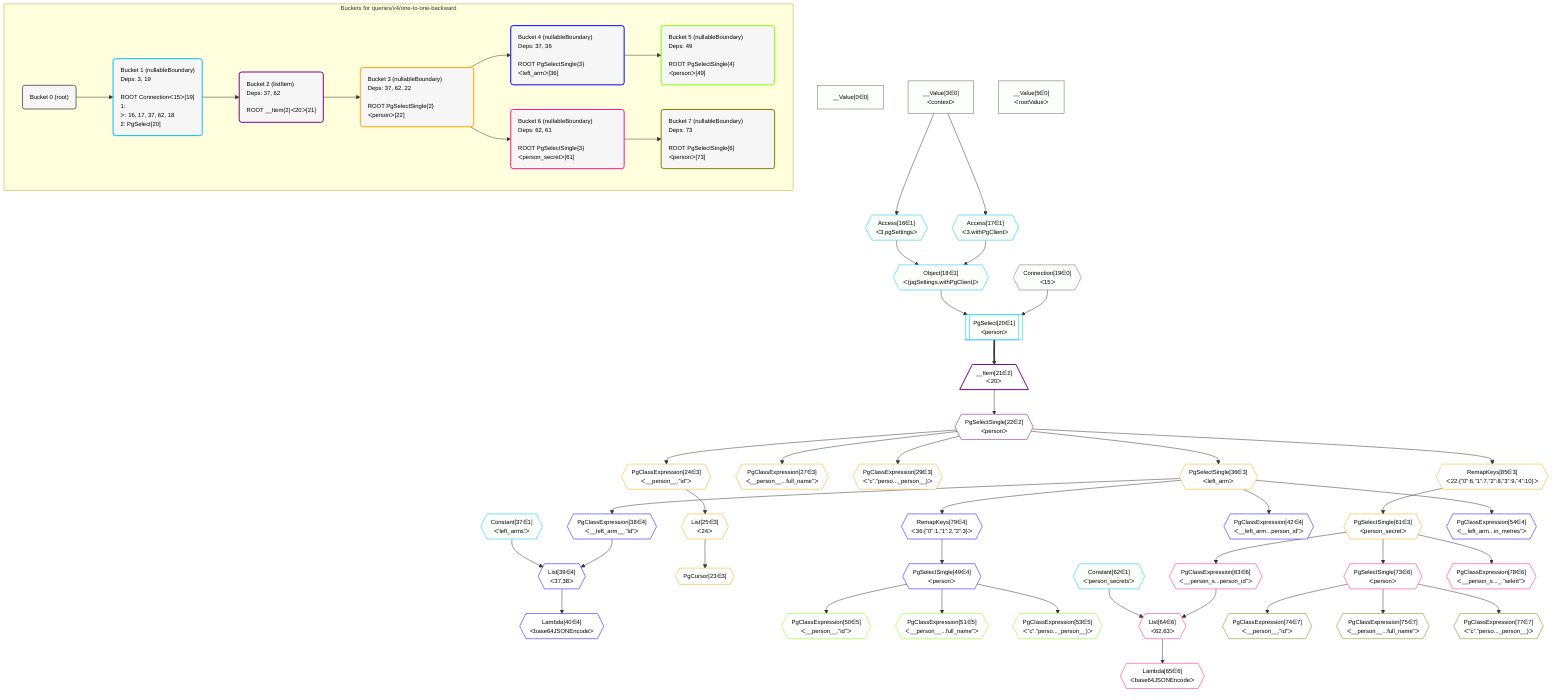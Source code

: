 %%{init: {'themeVariables': { 'fontSize': '12px'}}}%%
graph TD
    classDef path fill:#eee,stroke:#000,color:#000
    classDef plan fill:#fff,stroke-width:1px,color:#000
    classDef itemplan fill:#fff,stroke-width:2px,color:#000
    classDef unbatchedplan fill:#dff,stroke-width:1px,color:#000
    classDef sideeffectplan fill:#fcc,stroke-width:2px,color:#000
    classDef bucket fill:#f6f6f6,color:#000,stroke-width:2px,text-align:left


    %% plan dependencies
    __Value0["__Value[0∈0]"]:::plan
    __Value3["__Value[3∈0]<br />ᐸcontextᐳ"]:::plan
    __Value5["__Value[5∈0]<br />ᐸrootValueᐳ"]:::plan
    Connection19{{"Connection[19∈0]<br />ᐸ15ᐳ"}}:::plan
    Object18{{"Object[18∈1]<br />ᐸ{pgSettings,withPgClient}ᐳ"}}:::plan
    Access16{{"Access[16∈1]<br />ᐸ3.pgSettingsᐳ"}}:::plan
    Access17{{"Access[17∈1]<br />ᐸ3.withPgClientᐳ"}}:::plan
    Access16 & Access17 --> Object18
    PgSelect20[["PgSelect[20∈1]<br />ᐸpersonᐳ"]]:::plan
    Object18 & Connection19 --> PgSelect20
    __Value3 --> Access16
    __Value3 --> Access17
    Constant37{{"Constant[37∈1]<br />ᐸ'left_arms'ᐳ"}}:::plan
    Constant62{{"Constant[62∈1]<br />ᐸ'person_secrets'ᐳ"}}:::plan
    __Item21[/"__Item[21∈2]<br />ᐸ20ᐳ"\]:::itemplan
    PgSelect20 ==> __Item21
    PgSelectSingle22{{"PgSelectSingle[22∈2]<br />ᐸpersonᐳ"}}:::plan
    __Item21 --> PgSelectSingle22
    PgCursor23{{"PgCursor[23∈3]"}}:::plan
    List25{{"List[25∈3]<br />ᐸ24ᐳ"}}:::plan
    List25 --> PgCursor23
    PgClassExpression24{{"PgClassExpression[24∈3]<br />ᐸ__person__.”id”ᐳ"}}:::plan
    PgSelectSingle22 --> PgClassExpression24
    PgClassExpression24 --> List25
    PgClassExpression27{{"PgClassExpression[27∈3]<br />ᐸ__person__...full_name”ᐳ"}}:::plan
    PgSelectSingle22 --> PgClassExpression27
    PgClassExpression29{{"PgClassExpression[29∈3]<br />ᐸ”c”.”perso..._person__)ᐳ"}}:::plan
    PgSelectSingle22 --> PgClassExpression29
    PgSelectSingle36{{"PgSelectSingle[36∈3]<br />ᐸleft_armᐳ"}}:::plan
    PgSelectSingle22 --> PgSelectSingle36
    PgSelectSingle61{{"PgSelectSingle[61∈3]<br />ᐸperson_secretᐳ"}}:::plan
    RemapKeys85{{"RemapKeys[85∈3]<br />ᐸ22:{”0”:6,”1”:7,”2”:8,”3”:9,”4”:10}ᐳ"}}:::plan
    RemapKeys85 --> PgSelectSingle61
    PgSelectSingle22 --> RemapKeys85
    List39{{"List[39∈4]<br />ᐸ37,38ᐳ"}}:::plan
    PgClassExpression38{{"PgClassExpression[38∈4]<br />ᐸ__left_arm__.”id”ᐳ"}}:::plan
    Constant37 & PgClassExpression38 --> List39
    PgSelectSingle36 --> PgClassExpression38
    Lambda40{{"Lambda[40∈4]<br />ᐸbase64JSONEncodeᐳ"}}:::plan
    List39 --> Lambda40
    PgClassExpression42{{"PgClassExpression[42∈4]<br />ᐸ__left_arm...person_id”ᐳ"}}:::plan
    PgSelectSingle36 --> PgClassExpression42
    PgSelectSingle49{{"PgSelectSingle[49∈4]<br />ᐸpersonᐳ"}}:::plan
    RemapKeys79{{"RemapKeys[79∈4]<br />ᐸ36:{”0”:1,”1”:2,”2”:3}ᐳ"}}:::plan
    RemapKeys79 --> PgSelectSingle49
    PgClassExpression54{{"PgClassExpression[54∈4]<br />ᐸ__left_arm...in_metres”ᐳ"}}:::plan
    PgSelectSingle36 --> PgClassExpression54
    PgSelectSingle36 --> RemapKeys79
    PgClassExpression50{{"PgClassExpression[50∈5]<br />ᐸ__person__.”id”ᐳ"}}:::plan
    PgSelectSingle49 --> PgClassExpression50
    PgClassExpression51{{"PgClassExpression[51∈5]<br />ᐸ__person__...full_name”ᐳ"}}:::plan
    PgSelectSingle49 --> PgClassExpression51
    PgClassExpression53{{"PgClassExpression[53∈5]<br />ᐸ”c”.”perso..._person__)ᐳ"}}:::plan
    PgSelectSingle49 --> PgClassExpression53
    List64{{"List[64∈6]<br />ᐸ62,63ᐳ"}}:::plan
    PgClassExpression63{{"PgClassExpression[63∈6]<br />ᐸ__person_s...person_id”ᐳ"}}:::plan
    Constant62 & PgClassExpression63 --> List64
    PgSelectSingle61 --> PgClassExpression63
    Lambda65{{"Lambda[65∈6]<br />ᐸbase64JSONEncodeᐳ"}}:::plan
    List64 --> Lambda65
    PgSelectSingle73{{"PgSelectSingle[73∈6]<br />ᐸpersonᐳ"}}:::plan
    PgSelectSingle61 --> PgSelectSingle73
    PgClassExpression78{{"PgClassExpression[78∈6]<br />ᐸ__person_s..._.”sekrit”ᐳ"}}:::plan
    PgSelectSingle61 --> PgClassExpression78
    PgClassExpression74{{"PgClassExpression[74∈7]<br />ᐸ__person__.”id”ᐳ"}}:::plan
    PgSelectSingle73 --> PgClassExpression74
    PgClassExpression75{{"PgClassExpression[75∈7]<br />ᐸ__person__...full_name”ᐳ"}}:::plan
    PgSelectSingle73 --> PgClassExpression75
    PgClassExpression77{{"PgClassExpression[77∈7]<br />ᐸ”c”.”perso..._person__)ᐳ"}}:::plan
    PgSelectSingle73 --> PgClassExpression77

    %% define steps

    subgraph "Buckets for queries/v4/one-to-one-backward"
    Bucket0("Bucket 0 (root)"):::bucket
    classDef bucket0 stroke:#696969
    class Bucket0,__Value0,__Value3,__Value5,Connection19 bucket0
    Bucket1("Bucket 1 (nullableBoundary)<br />Deps: 3, 19<br /><br />ROOT Connectionᐸ15ᐳ[19]<br />1: <br />ᐳ: 16, 17, 37, 62, 18<br />2: PgSelect[20]"):::bucket
    classDef bucket1 stroke:#00bfff
    class Bucket1,Access16,Access17,Object18,PgSelect20,Constant37,Constant62 bucket1
    Bucket2("Bucket 2 (listItem)<br />Deps: 37, 62<br /><br />ROOT __Item{2}ᐸ20ᐳ[21]"):::bucket
    classDef bucket2 stroke:#7f007f
    class Bucket2,__Item21,PgSelectSingle22 bucket2
    Bucket3("Bucket 3 (nullableBoundary)<br />Deps: 37, 62, 22<br /><br />ROOT PgSelectSingle{2}ᐸpersonᐳ[22]"):::bucket
    classDef bucket3 stroke:#ffa500
    class Bucket3,PgCursor23,PgClassExpression24,List25,PgClassExpression27,PgClassExpression29,PgSelectSingle36,PgSelectSingle61,RemapKeys85 bucket3
    Bucket4("Bucket 4 (nullableBoundary)<br />Deps: 37, 36<br /><br />ROOT PgSelectSingle{3}ᐸleft_armᐳ[36]"):::bucket
    classDef bucket4 stroke:#0000ff
    class Bucket4,PgClassExpression38,List39,Lambda40,PgClassExpression42,PgSelectSingle49,PgClassExpression54,RemapKeys79 bucket4
    Bucket5("Bucket 5 (nullableBoundary)<br />Deps: 49<br /><br />ROOT PgSelectSingle{4}ᐸpersonᐳ[49]"):::bucket
    classDef bucket5 stroke:#7fff00
    class Bucket5,PgClassExpression50,PgClassExpression51,PgClassExpression53 bucket5
    Bucket6("Bucket 6 (nullableBoundary)<br />Deps: 62, 61<br /><br />ROOT PgSelectSingle{3}ᐸperson_secretᐳ[61]"):::bucket
    classDef bucket6 stroke:#ff1493
    class Bucket6,PgClassExpression63,List64,Lambda65,PgSelectSingle73,PgClassExpression78 bucket6
    Bucket7("Bucket 7 (nullableBoundary)<br />Deps: 73<br /><br />ROOT PgSelectSingle{6}ᐸpersonᐳ[73]"):::bucket
    classDef bucket7 stroke:#808000
    class Bucket7,PgClassExpression74,PgClassExpression75,PgClassExpression77 bucket7
    Bucket0 --> Bucket1
    Bucket1 --> Bucket2
    Bucket2 --> Bucket3
    Bucket3 --> Bucket4 & Bucket6
    Bucket4 --> Bucket5
    Bucket6 --> Bucket7
    classDef unary fill:#fafffa,borderWidth:8px
    class __Value0,__Value3,__Value5,Connection19,Object18,PgSelect20,Access16,Access17,Constant37,Constant62 unary
    end